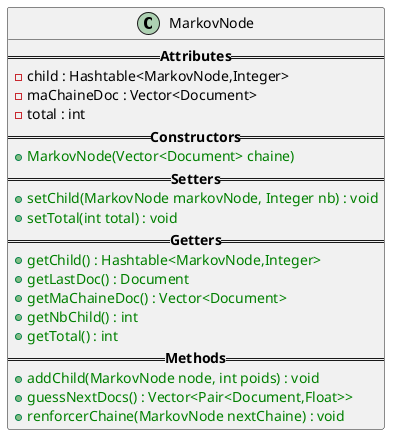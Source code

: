 @startuml
class MarkovNode{
    ==<b>Attributes</b>==
        - child : Hashtable<MarkovNode,Integer>
        - maChaineDoc : Vector<Document>
        - total : int
    ==<b>Constructors</b>==
        +<color:green>MarkovNode(Vector<Document> chaine)</color>
    ==<b>Setters</b>==
        +<color:green>setChild(MarkovNode markovNode, Integer nb) : void</color>
        +<color:green>setTotal(int total) : void</color>
    ==<b>Getters</b>==
        +<color:green>getChild() : Hashtable<MarkovNode,Integer></color>
        +<color:green>getLastDoc() : Document</color>
        +<color:green>getMaChaineDoc() : Vector<Document></color>
        +<color:green>getNbChild() : int</color>
        +<color:green>getTotal() : int</color>
    ==<b>Methods</b>==
        +<color:green>addChild(MarkovNode node, int poids) : void</color>
        +<color:green>guessNextDocs() : Vector<Pair<Document,Float>></color>
        +<color:green>renforcerChaine(MarkovNode nextChaine) : void</color>
}
@enduml
'8fb8655730809d0b80b88c5f00771afe  -
